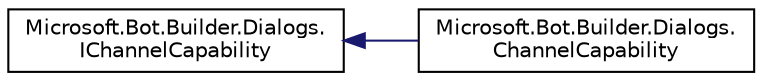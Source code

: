 digraph "Graphical Class Hierarchy"
{
  edge [fontname="Helvetica",fontsize="10",labelfontname="Helvetica",labelfontsize="10"];
  node [fontname="Helvetica",fontsize="10",shape=record];
  rankdir="LR";
  Node1 [label="Microsoft.Bot.Builder.Dialogs.\lIChannelCapability",height=0.2,width=0.4,color="black", fillcolor="white", style="filled",URL="$dd/da5/interface_microsoft_1_1_bot_1_1_builder_1_1_dialogs_1_1_i_channel_capability.html",tooltip="Capability for a specific channel "];
  Node1 -> Node2 [dir="back",color="midnightblue",fontsize="10",style="solid",fontname="Helvetica"];
  Node2 [label="Microsoft.Bot.Builder.Dialogs.\lChannelCapability",height=0.2,width=0.4,color="black", fillcolor="white", style="filled",URL="$d0/d50/class_microsoft_1_1_bot_1_1_builder_1_1_dialogs_1_1_channel_capability.html"];
}

